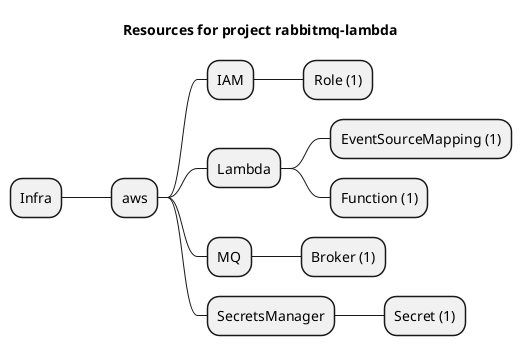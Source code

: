 @startmindmap
title Resources for project rabbitmq-lambda
skinparam monochrome true
+ Infra
++ aws
+++ IAM
++++ Role (1)
+++ Lambda
++++ EventSourceMapping (1)
++++ Function (1)
+++ MQ
++++ Broker (1)
+++ SecretsManager
++++ Secret (1)
@endmindmap